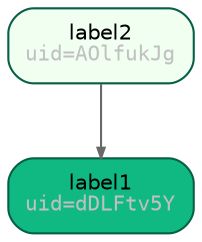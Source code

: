 digraph dDLFtv5Y {
	node [color="#065f46" fillcolor=honeydew fontname=Helvetica fontsize=10 shape=box style="rounded,filled"]
	edge [arrowsize=0.5]
	dDLFtv5Y [label=" <label1<BR/><FONT COLOR=\"GREY\" POINT-SIZE=\"10\" FACE=\"Monospace\">uid=dDLFtv5Y</FONT>>" fillcolor="#10b981"]
	AOlfukJg [label=<label2<BR/><FONT COLOR="GREY" POINT-SIZE="10" FACE="Monospace">uid=AOlfukJg</FONT>>]
	dDLFtv5Y [label=<label1<BR/><FONT COLOR="GREY" POINT-SIZE="10" FACE="Monospace">uid=dDLFtv5Y</FONT>>]
	AOlfukJg -> dDLFtv5Y [color=dimgrey]
}
